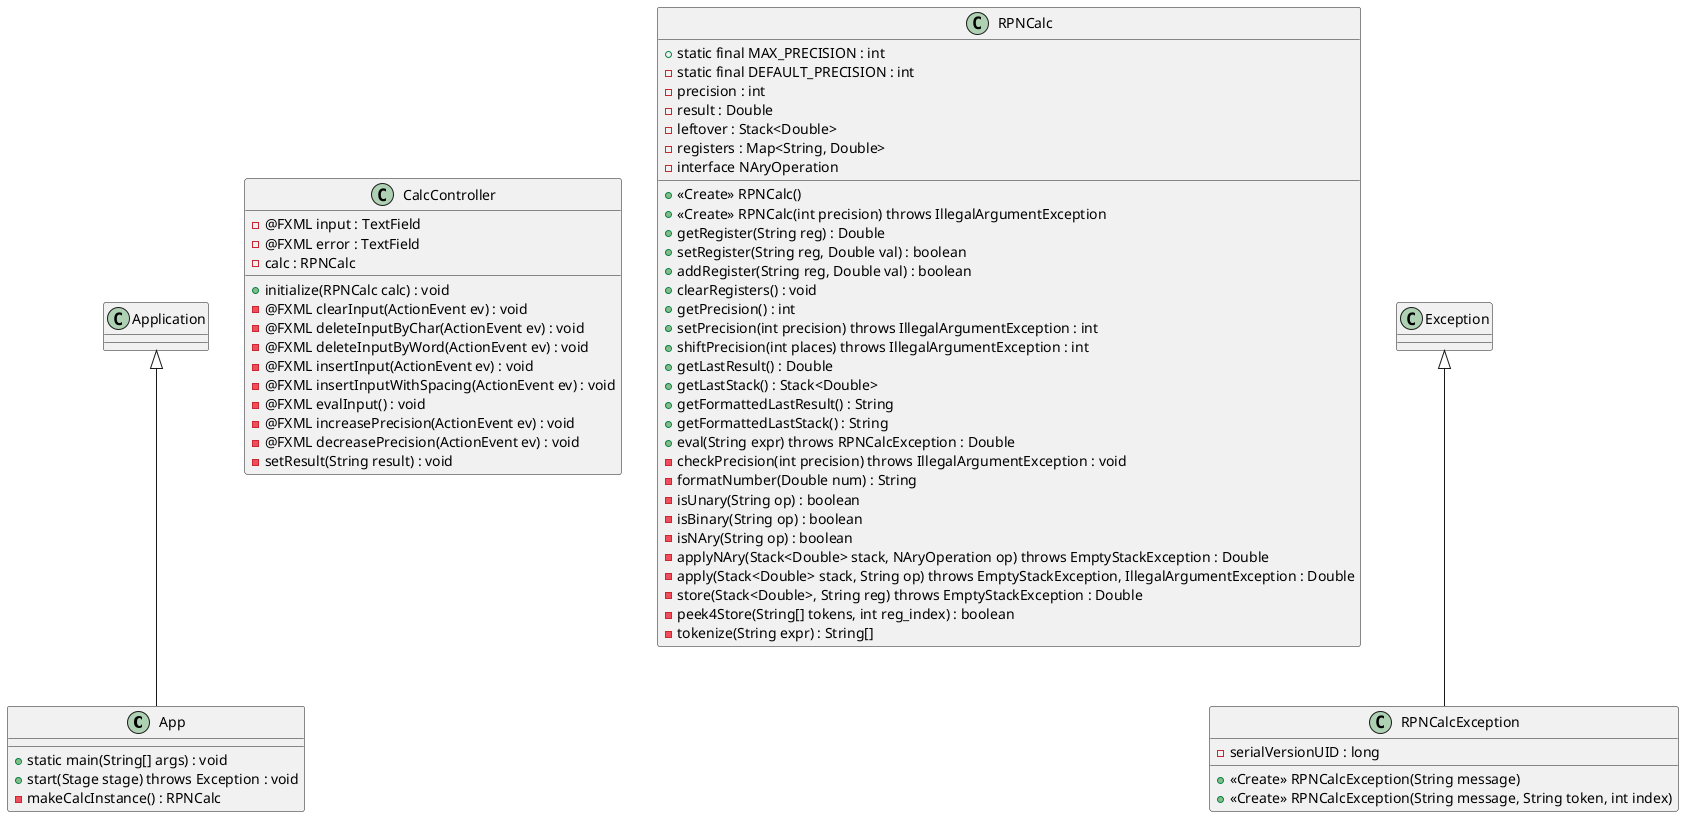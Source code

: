 @startuml rpn-calc
 
class App extends Application {
    + static main(String[] args) : void
    + start(Stage stage) throws Exception : void
    - makeCalcInstance() : RPNCalc
}
 
class CalcController {
    - @FXML input : TextField
    - @FXML error : TextField
    - calc : RPNCalc
    + initialize(RPNCalc calc) : void
    - @FXML clearInput(ActionEvent ev) : void
    - @FXML deleteInputByChar(ActionEvent ev) : void
    - @FXML deleteInputByWord(ActionEvent ev) : void
    - @FXML insertInput(ActionEvent ev) : void
    - @FXML insertInputWithSpacing(ActionEvent ev) : void
    - @FXML evalInput() : void
    - @FXML increasePrecision(ActionEvent ev) : void
    - @FXML decreasePrecision(ActionEvent ev) : void
    - setResult(String result) : void
}

class RPNCalc {
    + static final MAX_PRECISION : int
    - static final DEFAULT_PRECISION : int
    - precision : int
    - result : Double
    - leftover : Stack<Double>
    - registers : Map<String, Double>
    - interface NAryOperation
    + <<Create>> RPNCalc()
    + <<Create>> RPNCalc(int precision) throws IllegalArgumentException
    + getRegister(String reg) : Double
    + setRegister(String reg, Double val) : boolean
    + addRegister(String reg, Double val) : boolean
    + clearRegisters() : void
    + getPrecision() : int
    + setPrecision(int precision) throws IllegalArgumentException : int
    + shiftPrecision(int places) throws IllegalArgumentException : int
    + getLastResult() : Double
    + getLastStack() : Stack<Double>
    + getFormattedLastResult() : String
    + getFormattedLastStack() : String
    + eval(String expr) throws RPNCalcException : Double
    - checkPrecision(int precision) throws IllegalArgumentException : void
    - formatNumber(Double num) : String
    - isUnary(String op) : boolean
    - isBinary(String op) : boolean
    - isNAry(String op) : boolean
    - applyNAry(Stack<Double> stack, NAryOperation op) throws EmptyStackException : Double 
    - apply(Stack<Double> stack, String op) throws EmptyStackException, IllegalArgumentException : Double
    - store(Stack<Double>, String reg) throws EmptyStackException : Double
    - peek4Store(String[] tokens, int reg_index) : boolean
    - tokenize(String expr) : String[]
}
 
class RPNCalcException extends Exception {
    - serialVersionUID : long
    + <<Create>> RPNCalcException(String message)
    + <<Create>> RPNCalcException(String message, String token, int index)
}
 
@enduml

